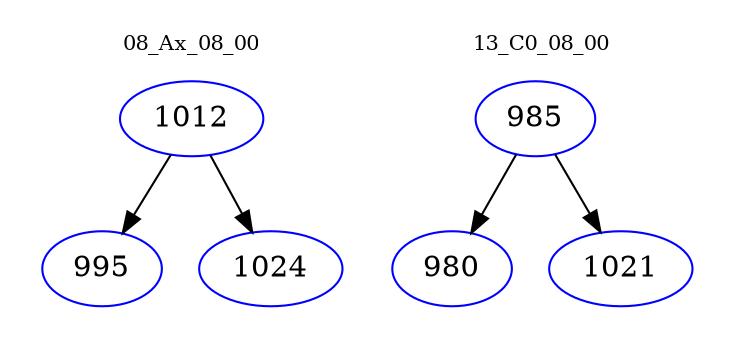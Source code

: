 digraph{
subgraph cluster_0 {
color = white
label = "08_Ax_08_00";
fontsize=10;
T0_1012 [label="1012", color="blue"]
T0_1012 -> T0_995 [color="black"]
T0_995 [label="995", color="blue"]
T0_1012 -> T0_1024 [color="black"]
T0_1024 [label="1024", color="blue"]
}
subgraph cluster_1 {
color = white
label = "13_C0_08_00";
fontsize=10;
T1_985 [label="985", color="blue"]
T1_985 -> T1_980 [color="black"]
T1_980 [label="980", color="blue"]
T1_985 -> T1_1021 [color="black"]
T1_1021 [label="1021", color="blue"]
}
}
